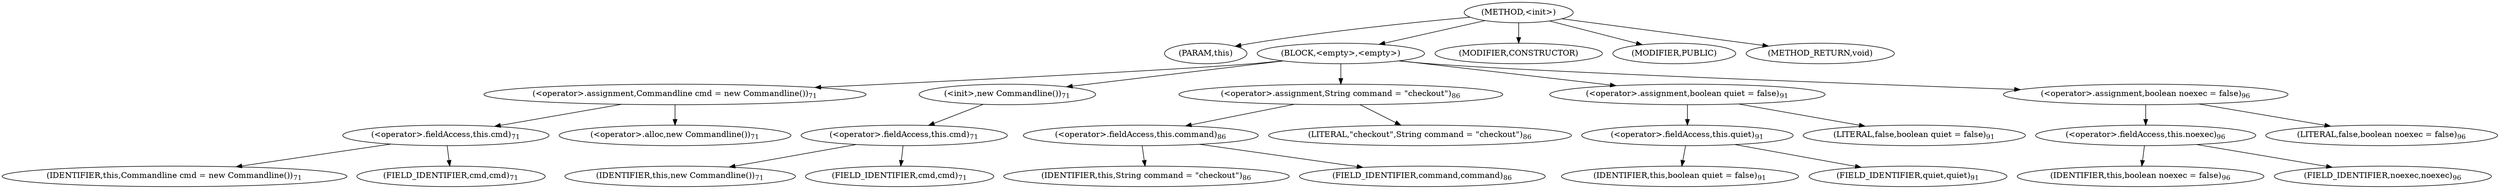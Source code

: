digraph "&lt;init&gt;" {  
"508" [label = <(METHOD,&lt;init&gt;)> ]
"509" [label = <(PARAM,this)> ]
"510" [label = <(BLOCK,&lt;empty&gt;,&lt;empty&gt;)> ]
"511" [label = <(&lt;operator&gt;.assignment,Commandline cmd = new Commandline())<SUB>71</SUB>> ]
"512" [label = <(&lt;operator&gt;.fieldAccess,this.cmd)<SUB>71</SUB>> ]
"513" [label = <(IDENTIFIER,this,Commandline cmd = new Commandline())<SUB>71</SUB>> ]
"514" [label = <(FIELD_IDENTIFIER,cmd,cmd)<SUB>71</SUB>> ]
"515" [label = <(&lt;operator&gt;.alloc,new Commandline())<SUB>71</SUB>> ]
"516" [label = <(&lt;init&gt;,new Commandline())<SUB>71</SUB>> ]
"517" [label = <(&lt;operator&gt;.fieldAccess,this.cmd)<SUB>71</SUB>> ]
"518" [label = <(IDENTIFIER,this,new Commandline())<SUB>71</SUB>> ]
"519" [label = <(FIELD_IDENTIFIER,cmd,cmd)<SUB>71</SUB>> ]
"520" [label = <(&lt;operator&gt;.assignment,String command = &quot;checkout&quot;)<SUB>86</SUB>> ]
"521" [label = <(&lt;operator&gt;.fieldAccess,this.command)<SUB>86</SUB>> ]
"522" [label = <(IDENTIFIER,this,String command = &quot;checkout&quot;)<SUB>86</SUB>> ]
"523" [label = <(FIELD_IDENTIFIER,command,command)<SUB>86</SUB>> ]
"524" [label = <(LITERAL,&quot;checkout&quot;,String command = &quot;checkout&quot;)<SUB>86</SUB>> ]
"525" [label = <(&lt;operator&gt;.assignment,boolean quiet = false)<SUB>91</SUB>> ]
"526" [label = <(&lt;operator&gt;.fieldAccess,this.quiet)<SUB>91</SUB>> ]
"527" [label = <(IDENTIFIER,this,boolean quiet = false)<SUB>91</SUB>> ]
"528" [label = <(FIELD_IDENTIFIER,quiet,quiet)<SUB>91</SUB>> ]
"529" [label = <(LITERAL,false,boolean quiet = false)<SUB>91</SUB>> ]
"530" [label = <(&lt;operator&gt;.assignment,boolean noexec = false)<SUB>96</SUB>> ]
"531" [label = <(&lt;operator&gt;.fieldAccess,this.noexec)<SUB>96</SUB>> ]
"532" [label = <(IDENTIFIER,this,boolean noexec = false)<SUB>96</SUB>> ]
"533" [label = <(FIELD_IDENTIFIER,noexec,noexec)<SUB>96</SUB>> ]
"534" [label = <(LITERAL,false,boolean noexec = false)<SUB>96</SUB>> ]
"535" [label = <(MODIFIER,CONSTRUCTOR)> ]
"536" [label = <(MODIFIER,PUBLIC)> ]
"537" [label = <(METHOD_RETURN,void)> ]
  "508" -> "509" 
  "508" -> "510" 
  "508" -> "535" 
  "508" -> "536" 
  "508" -> "537" 
  "510" -> "511" 
  "510" -> "516" 
  "510" -> "520" 
  "510" -> "525" 
  "510" -> "530" 
  "511" -> "512" 
  "511" -> "515" 
  "512" -> "513" 
  "512" -> "514" 
  "516" -> "517" 
  "517" -> "518" 
  "517" -> "519" 
  "520" -> "521" 
  "520" -> "524" 
  "521" -> "522" 
  "521" -> "523" 
  "525" -> "526" 
  "525" -> "529" 
  "526" -> "527" 
  "526" -> "528" 
  "530" -> "531" 
  "530" -> "534" 
  "531" -> "532" 
  "531" -> "533" 
}
